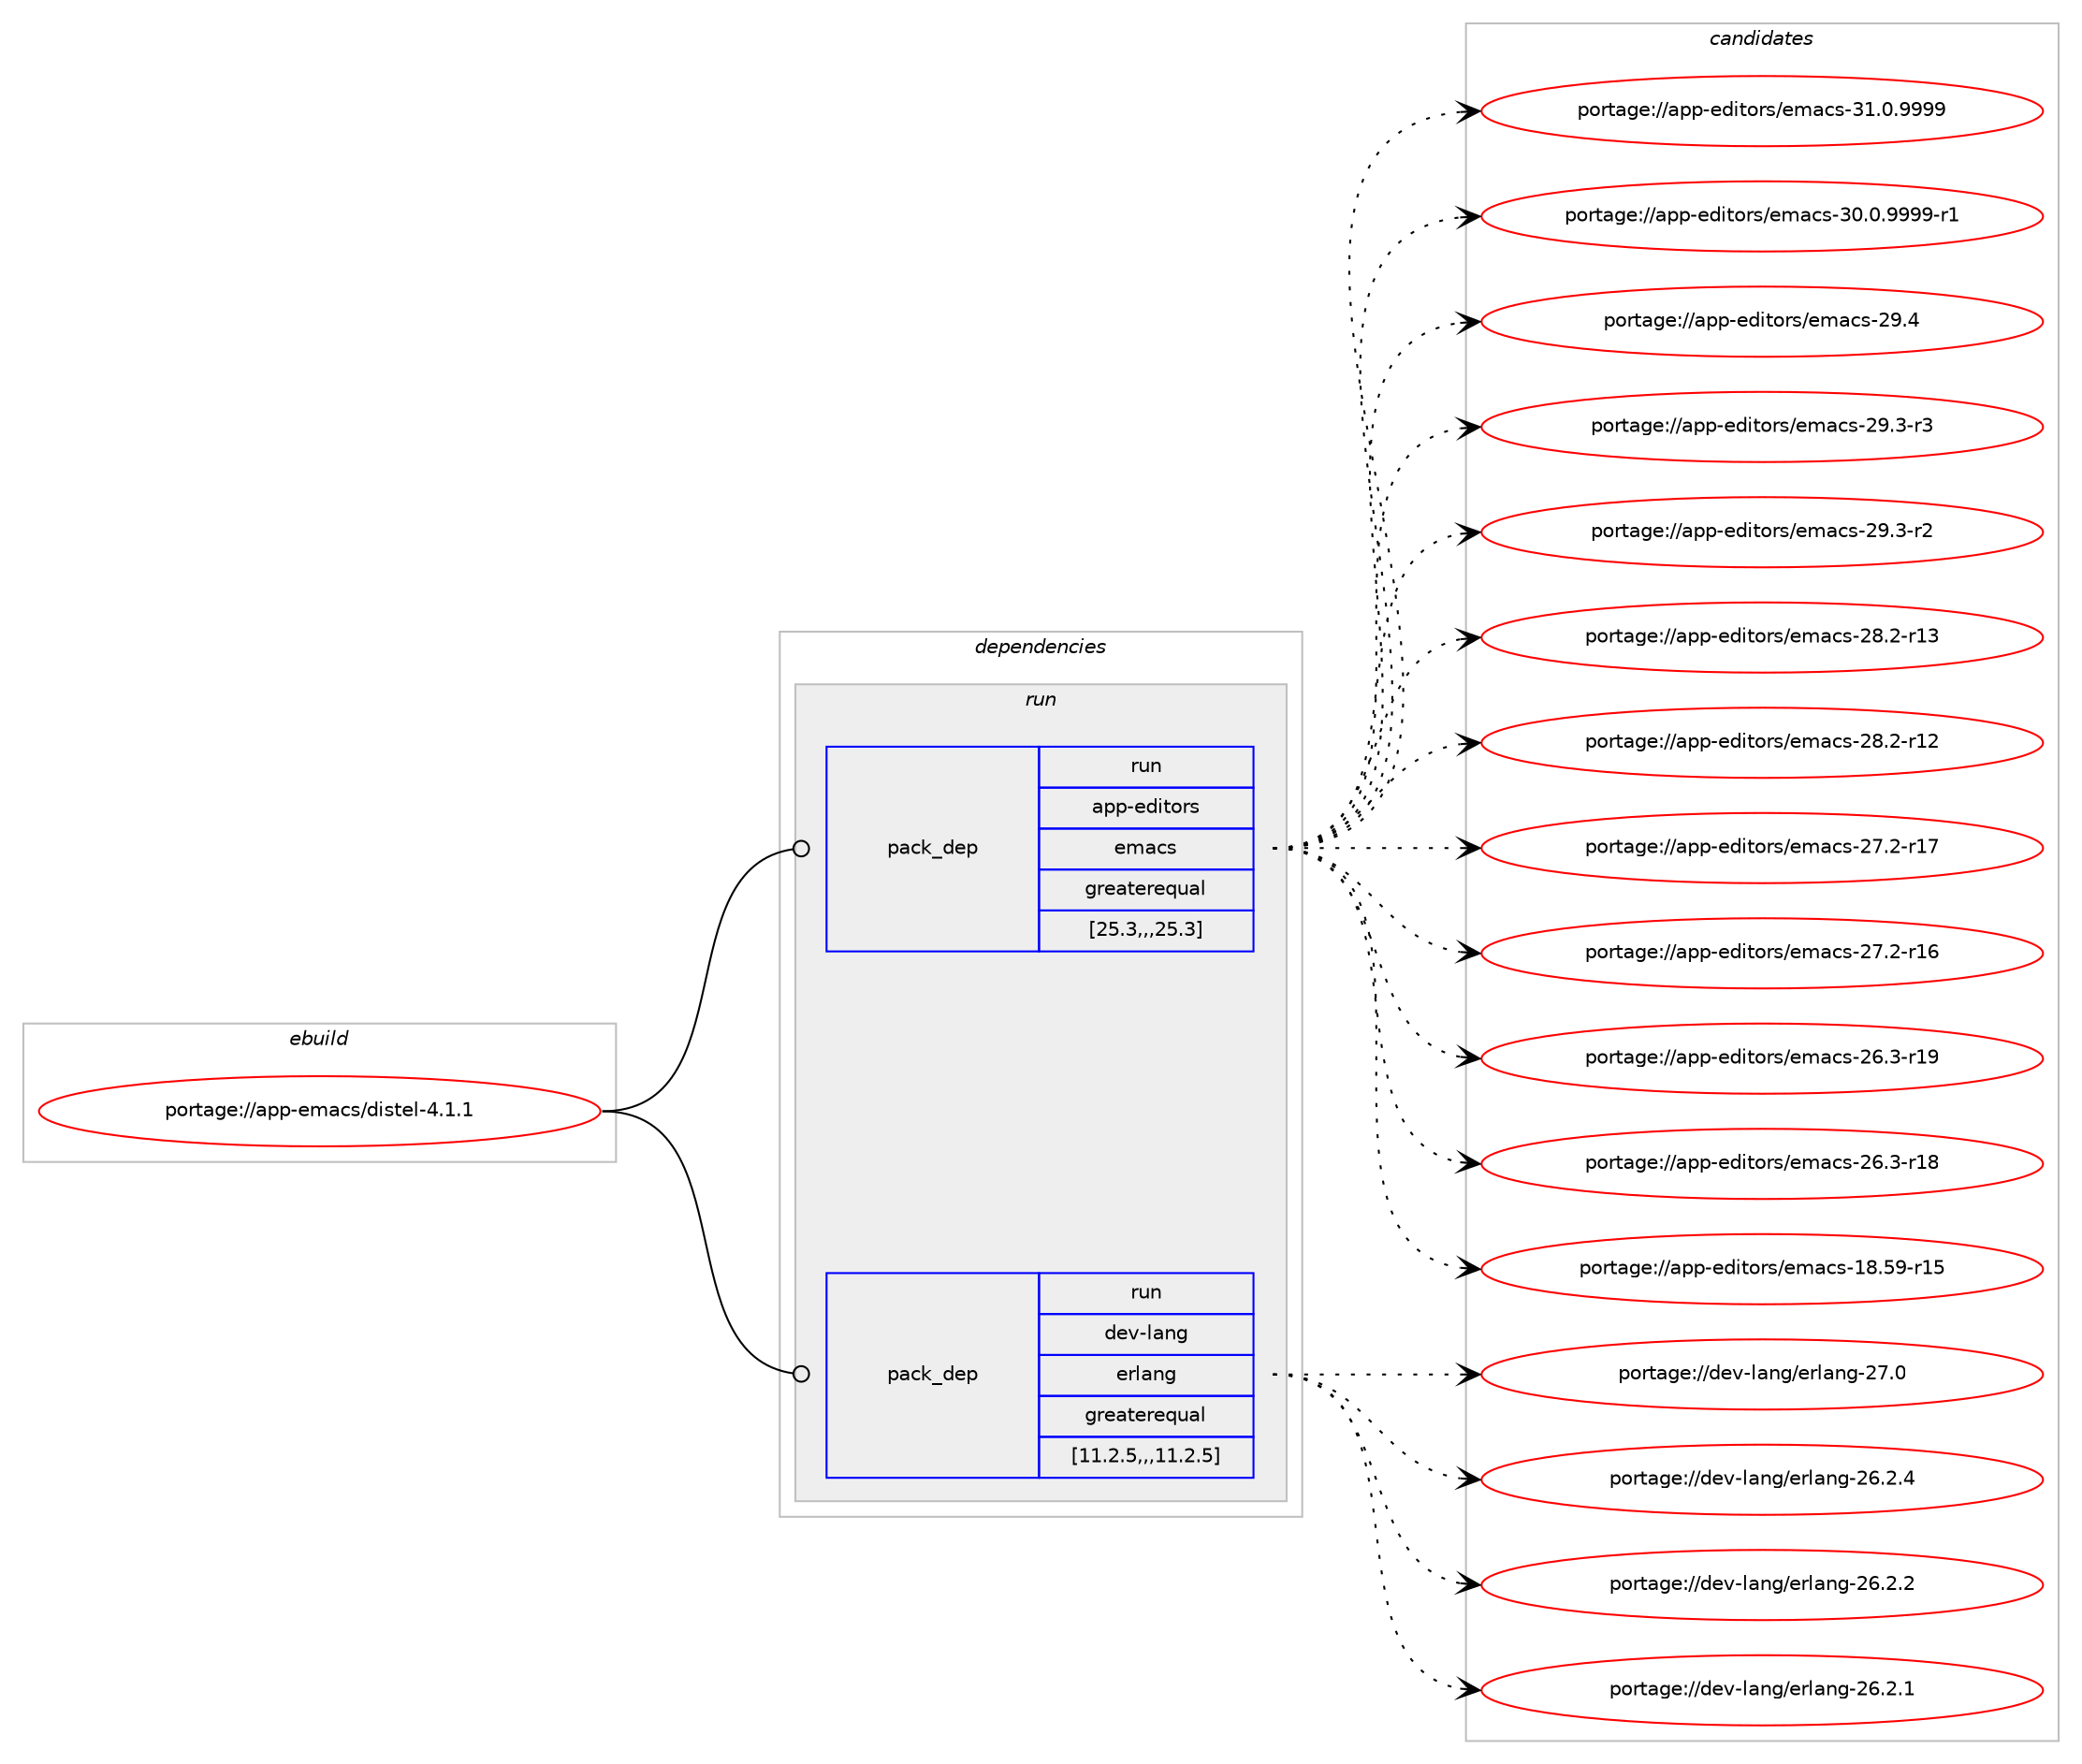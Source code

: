 digraph prolog {

# *************
# Graph options
# *************

newrank=true;
concentrate=true;
compound=true;
graph [rankdir=LR,fontname=Helvetica,fontsize=10,ranksep=1.5];#, ranksep=2.5, nodesep=0.2];
edge  [arrowhead=vee];
node  [fontname=Helvetica,fontsize=10];

# **********
# The ebuild
# **********

subgraph cluster_leftcol {
color=gray;
label=<<i>ebuild</i>>;
id [label="portage://app-emacs/distel-4.1.1", color=red, width=4, href="../app-emacs/distel-4.1.1.svg"];
}

# ****************
# The dependencies
# ****************

subgraph cluster_midcol {
color=gray;
label=<<i>dependencies</i>>;
subgraph cluster_compile {
fillcolor="#eeeeee";
style=filled;
label=<<i>compile</i>>;
}
subgraph cluster_compileandrun {
fillcolor="#eeeeee";
style=filled;
label=<<i>compile and run</i>>;
}
subgraph cluster_run {
fillcolor="#eeeeee";
style=filled;
label=<<i>run</i>>;
subgraph pack16195 {
dependency22490 [label=<<TABLE BORDER="0" CELLBORDER="1" CELLSPACING="0" CELLPADDING="4" WIDTH="220"><TR><TD ROWSPAN="6" CELLPADDING="30">pack_dep</TD></TR><TR><TD WIDTH="110">run</TD></TR><TR><TD>app-editors</TD></TR><TR><TD>emacs</TD></TR><TR><TD>greaterequal</TD></TR><TR><TD>[25.3,,,25.3]</TD></TR></TABLE>>, shape=none, color=blue];
}
id:e -> dependency22490:w [weight=20,style="solid",arrowhead="odot"];
subgraph pack16196 {
dependency22491 [label=<<TABLE BORDER="0" CELLBORDER="1" CELLSPACING="0" CELLPADDING="4" WIDTH="220"><TR><TD ROWSPAN="6" CELLPADDING="30">pack_dep</TD></TR><TR><TD WIDTH="110">run</TD></TR><TR><TD>dev-lang</TD></TR><TR><TD>erlang</TD></TR><TR><TD>greaterequal</TD></TR><TR><TD>[11.2.5,,,11.2.5]</TD></TR></TABLE>>, shape=none, color=blue];
}
id:e -> dependency22491:w [weight=20,style="solid",arrowhead="odot"];
}
}

# **************
# The candidates
# **************

subgraph cluster_choices {
rank=same;
color=gray;
label=<<i>candidates</i>>;

subgraph choice16195 {
color=black;
nodesep=1;
choice971121124510110010511611111411547101109979911545514946484657575757 [label="portage://app-editors/emacs-31.0.9999", color=red, width=4,href="../app-editors/emacs-31.0.9999.svg"];
choice9711211245101100105116111114115471011099799115455148464846575757574511449 [label="portage://app-editors/emacs-30.0.9999-r1", color=red, width=4,href="../app-editors/emacs-30.0.9999-r1.svg"];
choice97112112451011001051161111141154710110997991154550574652 [label="portage://app-editors/emacs-29.4", color=red, width=4,href="../app-editors/emacs-29.4.svg"];
choice971121124510110010511611111411547101109979911545505746514511451 [label="portage://app-editors/emacs-29.3-r3", color=red, width=4,href="../app-editors/emacs-29.3-r3.svg"];
choice971121124510110010511611111411547101109979911545505746514511450 [label="portage://app-editors/emacs-29.3-r2", color=red, width=4,href="../app-editors/emacs-29.3-r2.svg"];
choice97112112451011001051161111141154710110997991154550564650451144951 [label="portage://app-editors/emacs-28.2-r13", color=red, width=4,href="../app-editors/emacs-28.2-r13.svg"];
choice97112112451011001051161111141154710110997991154550564650451144950 [label="portage://app-editors/emacs-28.2-r12", color=red, width=4,href="../app-editors/emacs-28.2-r12.svg"];
choice97112112451011001051161111141154710110997991154550554650451144955 [label="portage://app-editors/emacs-27.2-r17", color=red, width=4,href="../app-editors/emacs-27.2-r17.svg"];
choice97112112451011001051161111141154710110997991154550554650451144954 [label="portage://app-editors/emacs-27.2-r16", color=red, width=4,href="../app-editors/emacs-27.2-r16.svg"];
choice97112112451011001051161111141154710110997991154550544651451144957 [label="portage://app-editors/emacs-26.3-r19", color=red, width=4,href="../app-editors/emacs-26.3-r19.svg"];
choice97112112451011001051161111141154710110997991154550544651451144956 [label="portage://app-editors/emacs-26.3-r18", color=red, width=4,href="../app-editors/emacs-26.3-r18.svg"];
choice9711211245101100105116111114115471011099799115454956465357451144953 [label="portage://app-editors/emacs-18.59-r15", color=red, width=4,href="../app-editors/emacs-18.59-r15.svg"];
dependency22490:e -> choice971121124510110010511611111411547101109979911545514946484657575757:w [style=dotted,weight="100"];
dependency22490:e -> choice9711211245101100105116111114115471011099799115455148464846575757574511449:w [style=dotted,weight="100"];
dependency22490:e -> choice97112112451011001051161111141154710110997991154550574652:w [style=dotted,weight="100"];
dependency22490:e -> choice971121124510110010511611111411547101109979911545505746514511451:w [style=dotted,weight="100"];
dependency22490:e -> choice971121124510110010511611111411547101109979911545505746514511450:w [style=dotted,weight="100"];
dependency22490:e -> choice97112112451011001051161111141154710110997991154550564650451144951:w [style=dotted,weight="100"];
dependency22490:e -> choice97112112451011001051161111141154710110997991154550564650451144950:w [style=dotted,weight="100"];
dependency22490:e -> choice97112112451011001051161111141154710110997991154550554650451144955:w [style=dotted,weight="100"];
dependency22490:e -> choice97112112451011001051161111141154710110997991154550554650451144954:w [style=dotted,weight="100"];
dependency22490:e -> choice97112112451011001051161111141154710110997991154550544651451144957:w [style=dotted,weight="100"];
dependency22490:e -> choice97112112451011001051161111141154710110997991154550544651451144956:w [style=dotted,weight="100"];
dependency22490:e -> choice9711211245101100105116111114115471011099799115454956465357451144953:w [style=dotted,weight="100"];
}
subgraph choice16196 {
color=black;
nodesep=1;
choice100101118451089711010347101114108971101034550554648 [label="portage://dev-lang/erlang-27.0", color=red, width=4,href="../dev-lang/erlang-27.0.svg"];
choice1001011184510897110103471011141089711010345505446504652 [label="portage://dev-lang/erlang-26.2.4", color=red, width=4,href="../dev-lang/erlang-26.2.4.svg"];
choice1001011184510897110103471011141089711010345505446504650 [label="portage://dev-lang/erlang-26.2.2", color=red, width=4,href="../dev-lang/erlang-26.2.2.svg"];
choice1001011184510897110103471011141089711010345505446504649 [label="portage://dev-lang/erlang-26.2.1", color=red, width=4,href="../dev-lang/erlang-26.2.1.svg"];
dependency22491:e -> choice100101118451089711010347101114108971101034550554648:w [style=dotted,weight="100"];
dependency22491:e -> choice1001011184510897110103471011141089711010345505446504652:w [style=dotted,weight="100"];
dependency22491:e -> choice1001011184510897110103471011141089711010345505446504650:w [style=dotted,weight="100"];
dependency22491:e -> choice1001011184510897110103471011141089711010345505446504649:w [style=dotted,weight="100"];
}
}

}
